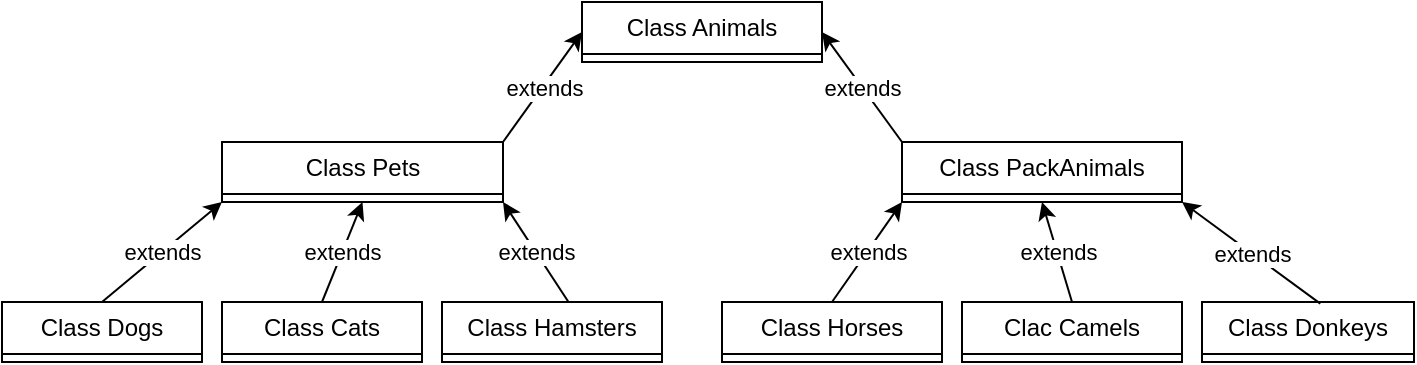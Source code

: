 <mxfile version="21.6.1" type="device">
  <diagram name="Страница 1" id="QSGzHyAYKuUXV2G_H49C">
    <mxGraphModel dx="789" dy="531" grid="1" gridSize="10" guides="1" tooltips="1" connect="1" arrows="1" fold="1" page="1" pageScale="1" pageWidth="827" pageHeight="1169" math="0" shadow="0">
      <root>
        <mxCell id="0" />
        <mxCell id="1" parent="0" />
        <mxCell id="NiwL2CPSK8L10QNwkiNm-19" value="" style="endArrow=classic;html=1;rounded=0;exitX=0.575;exitY=0;exitDx=0;exitDy=0;entryX=1;entryY=1;entryDx=0;entryDy=0;exitPerimeter=0;" parent="1" source="NiwL2CPSK8L10QNwkiNm-60" target="NiwL2CPSK8L10QNwkiNm-39" edge="1">
          <mxGeometry relative="1" as="geometry">
            <mxPoint x="399" y="253" as="sourcePoint" />
            <mxPoint x="357" y="201" as="targetPoint" />
          </mxGeometry>
        </mxCell>
        <mxCell id="NiwL2CPSK8L10QNwkiNm-20" value="extends" style="edgeLabel;resizable=0;html=1;align=center;verticalAlign=middle;" parent="NiwL2CPSK8L10QNwkiNm-19" connectable="0" vertex="1">
          <mxGeometry relative="1" as="geometry" />
        </mxCell>
        <mxCell id="NiwL2CPSK8L10QNwkiNm-21" value="" style="endArrow=classic;html=1;rounded=0;entryX=0.5;entryY=1;entryDx=0;entryDy=0;exitX=0.5;exitY=0;exitDx=0;exitDy=0;" parent="1" source="NiwL2CPSK8L10QNwkiNm-64" target="NiwL2CPSK8L10QNwkiNm-39" edge="1">
          <mxGeometry relative="1" as="geometry">
            <mxPoint x="280" y="260" as="sourcePoint" />
            <mxPoint x="297" y="201" as="targetPoint" />
          </mxGeometry>
        </mxCell>
        <mxCell id="NiwL2CPSK8L10QNwkiNm-22" value="extends" style="edgeLabel;resizable=0;html=1;align=center;verticalAlign=middle;" parent="NiwL2CPSK8L10QNwkiNm-21" connectable="0" vertex="1">
          <mxGeometry relative="1" as="geometry" />
        </mxCell>
        <mxCell id="NiwL2CPSK8L10QNwkiNm-23" value="" style="endArrow=classic;html=1;rounded=0;exitX=0.5;exitY=0;exitDx=0;exitDy=0;entryX=0;entryY=1;entryDx=0;entryDy=0;" parent="1" source="NiwL2CPSK8L10QNwkiNm-52" target="NiwL2CPSK8L10QNwkiNm-39" edge="1">
          <mxGeometry relative="1" as="geometry">
            <mxPoint x="197" y="253" as="sourcePoint" />
            <mxPoint x="237" y="201" as="targetPoint" />
          </mxGeometry>
        </mxCell>
        <mxCell id="NiwL2CPSK8L10QNwkiNm-24" value="extends" style="edgeLabel;resizable=0;html=1;align=center;verticalAlign=middle;" parent="NiwL2CPSK8L10QNwkiNm-23" connectable="0" vertex="1">
          <mxGeometry relative="1" as="geometry" />
        </mxCell>
        <mxCell id="NiwL2CPSK8L10QNwkiNm-25" value="" style="endArrow=classic;html=1;rounded=0;exitX=0.5;exitY=0;exitDx=0;exitDy=0;entryX=0;entryY=1;entryDx=0;entryDy=0;" parent="1" source="NiwL2CPSK8L10QNwkiNm-69" target="NiwL2CPSK8L10QNwkiNm-48" edge="1">
          <mxGeometry relative="1" as="geometry">
            <mxPoint x="519.5" y="252" as="sourcePoint" />
            <mxPoint x="561" y="200" as="targetPoint" />
          </mxGeometry>
        </mxCell>
        <mxCell id="NiwL2CPSK8L10QNwkiNm-26" value="extends" style="edgeLabel;resizable=0;html=1;align=center;verticalAlign=middle;" parent="NiwL2CPSK8L10QNwkiNm-25" connectable="0" vertex="1">
          <mxGeometry relative="1" as="geometry" />
        </mxCell>
        <mxCell id="NiwL2CPSK8L10QNwkiNm-27" value="" style="endArrow=classic;html=1;rounded=0;exitX=0.5;exitY=0;exitDx=0;exitDy=0;entryX=0.5;entryY=1;entryDx=0;entryDy=0;" parent="1" source="NiwL2CPSK8L10QNwkiNm-73" target="NiwL2CPSK8L10QNwkiNm-48" edge="1">
          <mxGeometry relative="1" as="geometry">
            <mxPoint x="620.5" y="252" as="sourcePoint" />
            <mxPoint x="621" y="200" as="targetPoint" />
          </mxGeometry>
        </mxCell>
        <mxCell id="NiwL2CPSK8L10QNwkiNm-28" value="extends" style="edgeLabel;resizable=0;html=1;align=center;verticalAlign=middle;" parent="NiwL2CPSK8L10QNwkiNm-27" connectable="0" vertex="1">
          <mxGeometry relative="1" as="geometry" />
        </mxCell>
        <mxCell id="NiwL2CPSK8L10QNwkiNm-31" value="" style="endArrow=classic;html=1;rounded=0;entryX=0;entryY=0.5;entryDx=0;entryDy=0;exitX=1;exitY=0;exitDx=0;exitDy=0;" parent="1" source="NiwL2CPSK8L10QNwkiNm-39" target="NiwL2CPSK8L10QNwkiNm-35" edge="1">
          <mxGeometry relative="1" as="geometry">
            <mxPoint x="260" y="90" as="sourcePoint" />
            <mxPoint x="400" y="101" as="targetPoint" />
          </mxGeometry>
        </mxCell>
        <mxCell id="NiwL2CPSK8L10QNwkiNm-32" value="extends" style="edgeLabel;resizable=0;html=1;align=center;verticalAlign=middle;" parent="NiwL2CPSK8L10QNwkiNm-31" connectable="0" vertex="1">
          <mxGeometry relative="1" as="geometry" />
        </mxCell>
        <mxCell id="NiwL2CPSK8L10QNwkiNm-33" value="" style="endArrow=classic;html=1;rounded=0;entryX=1;entryY=0.5;entryDx=0;entryDy=0;exitX=0;exitY=0;exitDx=0;exitDy=0;" parent="1" source="NiwL2CPSK8L10QNwkiNm-48" target="NiwL2CPSK8L10QNwkiNm-35" edge="1">
          <mxGeometry relative="1" as="geometry">
            <mxPoint x="650" y="90" as="sourcePoint" />
            <mxPoint x="520" y="101" as="targetPoint" />
          </mxGeometry>
        </mxCell>
        <mxCell id="NiwL2CPSK8L10QNwkiNm-34" value="extends" style="edgeLabel;resizable=0;html=1;align=center;verticalAlign=middle;" parent="NiwL2CPSK8L10QNwkiNm-33" connectable="0" vertex="1">
          <mxGeometry relative="1" as="geometry" />
        </mxCell>
        <mxCell id="NiwL2CPSK8L10QNwkiNm-35" value="Class Animals" style="swimlane;fontStyle=0;childLayout=stackLayout;horizontal=1;startSize=26;fillColor=none;horizontalStack=0;resizeParent=1;resizeParentMax=0;resizeLast=0;collapsible=1;marginBottom=0;whiteSpace=wrap;html=1;" parent="1" vertex="1" collapsed="1">
          <mxGeometry x="400" y="50" width="120" height="30" as="geometry">
            <mxRectangle x="400" y="50" width="110" height="102" as="alternateBounds" />
          </mxGeometry>
        </mxCell>
        <mxCell id="NiwL2CPSK8L10QNwkiNm-36" value="id: int" style="text;strokeColor=none;fillColor=none;align=left;verticalAlign=top;spacingLeft=4;spacingRight=4;overflow=hidden;rotatable=0;points=[[0,0.5],[1,0.5]];portConstraint=eastwest;whiteSpace=wrap;html=1;" parent="NiwL2CPSK8L10QNwkiNm-35" vertex="1">
          <mxGeometry y="26" width="110" height="24" as="geometry" />
        </mxCell>
        <mxCell id="NiwL2CPSK8L10QNwkiNm-37" value="birthdate: String" style="text;strokeColor=none;fillColor=none;align=left;verticalAlign=top;spacingLeft=4;spacingRight=4;overflow=hidden;rotatable=0;points=[[0,0.5],[1,0.5]];portConstraint=eastwest;whiteSpace=wrap;html=1;" parent="NiwL2CPSK8L10QNwkiNm-35" vertex="1">
          <mxGeometry y="50" width="110" height="26" as="geometry" />
        </mxCell>
        <mxCell id="NiwL2CPSK8L10QNwkiNm-38" value="name: String" style="text;strokeColor=none;fillColor=none;align=left;verticalAlign=top;spacingLeft=4;spacingRight=4;overflow=hidden;rotatable=0;points=[[0,0.5],[1,0.5]];portConstraint=eastwest;whiteSpace=wrap;html=1;" parent="NiwL2CPSK8L10QNwkiNm-35" vertex="1">
          <mxGeometry y="76" width="110" height="26" as="geometry" />
        </mxCell>
        <mxCell id="NiwL2CPSK8L10QNwkiNm-39" value="Class Pets" style="swimlane;fontStyle=0;childLayout=stackLayout;horizontal=1;startSize=26;fillColor=none;horizontalStack=0;resizeParent=1;resizeParentMax=0;resizeLast=0;collapsible=1;marginBottom=0;whiteSpace=wrap;html=1;" parent="1" vertex="1" collapsed="1">
          <mxGeometry x="220" y="120" width="140.5" height="30" as="geometry">
            <mxRectangle x="220" y="120" width="140" height="52" as="alternateBounds" />
          </mxGeometry>
        </mxCell>
        <mxCell id="NiwL2CPSK8L10QNwkiNm-40" value="breed; String" style="text;strokeColor=none;fillColor=none;align=left;verticalAlign=top;spacingLeft=4;spacingRight=4;overflow=hidden;rotatable=0;points=[[0,0.5],[1,0.5]];portConstraint=eastwest;whiteSpace=wrap;html=1;" parent="NiwL2CPSK8L10QNwkiNm-39" vertex="1">
          <mxGeometry y="26" width="140" height="26" as="geometry" />
        </mxCell>
        <mxCell id="NiwL2CPSK8L10QNwkiNm-48" value="Class PackAnimals" style="swimlane;fontStyle=0;childLayout=stackLayout;horizontal=1;startSize=26;fillColor=none;horizontalStack=0;resizeParent=1;resizeParentMax=0;resizeLast=0;collapsible=1;marginBottom=0;whiteSpace=wrap;html=1;" parent="1" vertex="1" collapsed="1">
          <mxGeometry x="560" y="120" width="140" height="30" as="geometry">
            <mxRectangle x="560" y="120" width="140" height="52" as="alternateBounds" />
          </mxGeometry>
        </mxCell>
        <mxCell id="NiwL2CPSK8L10QNwkiNm-49" value="loadCapacity: int" style="text;strokeColor=none;fillColor=none;align=left;verticalAlign=top;spacingLeft=4;spacingRight=4;overflow=hidden;rotatable=0;points=[[0,0.5],[1,0.5]];portConstraint=eastwest;whiteSpace=wrap;html=1;" parent="NiwL2CPSK8L10QNwkiNm-48" vertex="1">
          <mxGeometry y="26" width="140" height="26" as="geometry" />
        </mxCell>
        <mxCell id="NiwL2CPSK8L10QNwkiNm-52" value="Class Dogs" style="swimlane;fontStyle=0;childLayout=stackLayout;horizontal=1;startSize=26;fillColor=none;horizontalStack=0;resizeParent=1;resizeParentMax=0;resizeLast=0;collapsible=1;marginBottom=0;whiteSpace=wrap;html=1;" parent="1" vertex="1" collapsed="1">
          <mxGeometry x="110" y="200" width="100" height="30" as="geometry">
            <mxRectangle x="197" y="340" width="140" height="104" as="alternateBounds" />
          </mxGeometry>
        </mxCell>
        <mxCell id="NiwL2CPSK8L10QNwkiNm-53" value="+ field: type" style="text;strokeColor=none;fillColor=none;align=left;verticalAlign=top;spacingLeft=4;spacingRight=4;overflow=hidden;rotatable=0;points=[[0,0.5],[1,0.5]];portConstraint=eastwest;whiteSpace=wrap;html=1;" parent="NiwL2CPSK8L10QNwkiNm-52" vertex="1">
          <mxGeometry y="26" width="140" height="26" as="geometry" />
        </mxCell>
        <mxCell id="NiwL2CPSK8L10QNwkiNm-54" value="+ field: type" style="text;strokeColor=none;fillColor=none;align=left;verticalAlign=top;spacingLeft=4;spacingRight=4;overflow=hidden;rotatable=0;points=[[0,0.5],[1,0.5]];portConstraint=eastwest;whiteSpace=wrap;html=1;" parent="NiwL2CPSK8L10QNwkiNm-52" vertex="1">
          <mxGeometry y="52" width="140" height="26" as="geometry" />
        </mxCell>
        <mxCell id="NiwL2CPSK8L10QNwkiNm-55" value="+ field: type" style="text;strokeColor=none;fillColor=none;align=left;verticalAlign=top;spacingLeft=4;spacingRight=4;overflow=hidden;rotatable=0;points=[[0,0.5],[1,0.5]];portConstraint=eastwest;whiteSpace=wrap;html=1;" parent="NiwL2CPSK8L10QNwkiNm-52" vertex="1">
          <mxGeometry y="78" width="140" height="26" as="geometry" />
        </mxCell>
        <mxCell id="NiwL2CPSK8L10QNwkiNm-60" value="Class Hamsters" style="swimlane;fontStyle=0;childLayout=stackLayout;horizontal=1;startSize=26;fillColor=none;horizontalStack=0;resizeParent=1;resizeParentMax=0;resizeLast=0;collapsible=1;marginBottom=0;whiteSpace=wrap;html=1;" parent="1" vertex="1" collapsed="1">
          <mxGeometry x="330" y="200" width="110" height="30" as="geometry">
            <mxRectangle x="420" y="140" width="140" height="104" as="alternateBounds" />
          </mxGeometry>
        </mxCell>
        <mxCell id="NiwL2CPSK8L10QNwkiNm-61" value="+ field: type" style="text;strokeColor=none;fillColor=none;align=left;verticalAlign=top;spacingLeft=4;spacingRight=4;overflow=hidden;rotatable=0;points=[[0,0.5],[1,0.5]];portConstraint=eastwest;whiteSpace=wrap;html=1;" parent="NiwL2CPSK8L10QNwkiNm-60" vertex="1">
          <mxGeometry y="26" width="140" height="26" as="geometry" />
        </mxCell>
        <mxCell id="NiwL2CPSK8L10QNwkiNm-62" value="+ field: type" style="text;strokeColor=none;fillColor=none;align=left;verticalAlign=top;spacingLeft=4;spacingRight=4;overflow=hidden;rotatable=0;points=[[0,0.5],[1,0.5]];portConstraint=eastwest;whiteSpace=wrap;html=1;" parent="NiwL2CPSK8L10QNwkiNm-60" vertex="1">
          <mxGeometry y="52" width="140" height="26" as="geometry" />
        </mxCell>
        <mxCell id="NiwL2CPSK8L10QNwkiNm-63" value="+ field: type" style="text;strokeColor=none;fillColor=none;align=left;verticalAlign=top;spacingLeft=4;spacingRight=4;overflow=hidden;rotatable=0;points=[[0,0.5],[1,0.5]];portConstraint=eastwest;whiteSpace=wrap;html=1;" parent="NiwL2CPSK8L10QNwkiNm-60" vertex="1">
          <mxGeometry y="78" width="140" height="26" as="geometry" />
        </mxCell>
        <mxCell id="NiwL2CPSK8L10QNwkiNm-64" value="Class Cats" style="swimlane;fontStyle=0;childLayout=stackLayout;horizontal=1;startSize=26;fillColor=none;horizontalStack=0;resizeParent=1;resizeParentMax=0;resizeLast=0;collapsible=1;marginBottom=0;whiteSpace=wrap;html=1;" parent="1" vertex="1" collapsed="1">
          <mxGeometry x="220" y="200" width="100" height="30" as="geometry">
            <mxRectangle x="220" y="330" width="140" height="104" as="alternateBounds" />
          </mxGeometry>
        </mxCell>
        <mxCell id="NiwL2CPSK8L10QNwkiNm-65" value="+ field: type" style="text;strokeColor=none;fillColor=none;align=left;verticalAlign=top;spacingLeft=4;spacingRight=4;overflow=hidden;rotatable=0;points=[[0,0.5],[1,0.5]];portConstraint=eastwest;whiteSpace=wrap;html=1;" parent="NiwL2CPSK8L10QNwkiNm-64" vertex="1">
          <mxGeometry y="26" width="140" height="26" as="geometry" />
        </mxCell>
        <mxCell id="NiwL2CPSK8L10QNwkiNm-66" value="+ field: type" style="text;strokeColor=none;fillColor=none;align=left;verticalAlign=top;spacingLeft=4;spacingRight=4;overflow=hidden;rotatable=0;points=[[0,0.5],[1,0.5]];portConstraint=eastwest;whiteSpace=wrap;html=1;" parent="NiwL2CPSK8L10QNwkiNm-64" vertex="1">
          <mxGeometry y="52" width="140" height="26" as="geometry" />
        </mxCell>
        <mxCell id="NiwL2CPSK8L10QNwkiNm-67" value="+ field: type" style="text;strokeColor=none;fillColor=none;align=left;verticalAlign=top;spacingLeft=4;spacingRight=4;overflow=hidden;rotatable=0;points=[[0,0.5],[1,0.5]];portConstraint=eastwest;whiteSpace=wrap;html=1;" parent="NiwL2CPSK8L10QNwkiNm-64" vertex="1">
          <mxGeometry y="78" width="140" height="26" as="geometry" />
        </mxCell>
        <mxCell id="NiwL2CPSK8L10QNwkiNm-69" value="Class&amp;nbsp;Horses" style="swimlane;fontStyle=0;childLayout=stackLayout;horizontal=1;startSize=26;fillColor=none;horizontalStack=0;resizeParent=1;resizeParentMax=0;resizeLast=0;collapsible=1;marginBottom=0;whiteSpace=wrap;html=1;" parent="1" vertex="1" collapsed="1">
          <mxGeometry x="470" y="200" width="110" height="30" as="geometry">
            <mxRectangle x="310" y="330" width="140" height="104" as="alternateBounds" />
          </mxGeometry>
        </mxCell>
        <mxCell id="NiwL2CPSK8L10QNwkiNm-70" value="+ field: type" style="text;strokeColor=none;fillColor=none;align=left;verticalAlign=top;spacingLeft=4;spacingRight=4;overflow=hidden;rotatable=0;points=[[0,0.5],[1,0.5]];portConstraint=eastwest;whiteSpace=wrap;html=1;" parent="NiwL2CPSK8L10QNwkiNm-69" vertex="1">
          <mxGeometry y="26" width="140" height="26" as="geometry" />
        </mxCell>
        <mxCell id="NiwL2CPSK8L10QNwkiNm-71" value="+ field: type" style="text;strokeColor=none;fillColor=none;align=left;verticalAlign=top;spacingLeft=4;spacingRight=4;overflow=hidden;rotatable=0;points=[[0,0.5],[1,0.5]];portConstraint=eastwest;whiteSpace=wrap;html=1;" parent="NiwL2CPSK8L10QNwkiNm-69" vertex="1">
          <mxGeometry y="52" width="140" height="26" as="geometry" />
        </mxCell>
        <mxCell id="NiwL2CPSK8L10QNwkiNm-72" value="+ field: type" style="text;strokeColor=none;fillColor=none;align=left;verticalAlign=top;spacingLeft=4;spacingRight=4;overflow=hidden;rotatable=0;points=[[0,0.5],[1,0.5]];portConstraint=eastwest;whiteSpace=wrap;html=1;" parent="NiwL2CPSK8L10QNwkiNm-69" vertex="1">
          <mxGeometry y="78" width="140" height="26" as="geometry" />
        </mxCell>
        <mxCell id="NiwL2CPSK8L10QNwkiNm-77" value="Class Donkeys" style="swimlane;fontStyle=0;childLayout=stackLayout;horizontal=1;startSize=26;fillColor=none;horizontalStack=0;resizeParent=1;resizeParentMax=0;resizeLast=0;collapsible=1;marginBottom=0;whiteSpace=wrap;html=1;" parent="1" vertex="1" collapsed="1">
          <mxGeometry x="710" y="200" width="106" height="30" as="geometry">
            <mxRectangle x="250" y="350" width="140" height="104" as="alternateBounds" />
          </mxGeometry>
        </mxCell>
        <mxCell id="NiwL2CPSK8L10QNwkiNm-78" value="+ field: type" style="text;strokeColor=none;fillColor=none;align=left;verticalAlign=top;spacingLeft=4;spacingRight=4;overflow=hidden;rotatable=0;points=[[0,0.5],[1,0.5]];portConstraint=eastwest;whiteSpace=wrap;html=1;" parent="NiwL2CPSK8L10QNwkiNm-77" vertex="1">
          <mxGeometry y="26" width="140" height="26" as="geometry" />
        </mxCell>
        <mxCell id="NiwL2CPSK8L10QNwkiNm-79" value="+ field: type" style="text;strokeColor=none;fillColor=none;align=left;verticalAlign=top;spacingLeft=4;spacingRight=4;overflow=hidden;rotatable=0;points=[[0,0.5],[1,0.5]];portConstraint=eastwest;whiteSpace=wrap;html=1;" parent="NiwL2CPSK8L10QNwkiNm-77" vertex="1">
          <mxGeometry y="52" width="140" height="26" as="geometry" />
        </mxCell>
        <mxCell id="NiwL2CPSK8L10QNwkiNm-80" value="+ field: type" style="text;strokeColor=none;fillColor=none;align=left;verticalAlign=top;spacingLeft=4;spacingRight=4;overflow=hidden;rotatable=0;points=[[0,0.5],[1,0.5]];portConstraint=eastwest;whiteSpace=wrap;html=1;" parent="NiwL2CPSK8L10QNwkiNm-77" vertex="1">
          <mxGeometry y="78" width="140" height="26" as="geometry" />
        </mxCell>
        <mxCell id="NiwL2CPSK8L10QNwkiNm-81" value="" style="endArrow=classic;html=1;rounded=0;exitX=0.558;exitY=0.027;exitDx=0;exitDy=0;entryX=1;entryY=1;entryDx=0;entryDy=0;exitPerimeter=0;" parent="1" source="NiwL2CPSK8L10QNwkiNm-77" target="NiwL2CPSK8L10QNwkiNm-48" edge="1">
          <mxGeometry relative="1" as="geometry">
            <mxPoint x="721.5" y="251" as="sourcePoint" />
            <mxPoint x="680.5" y="200" as="targetPoint" />
          </mxGeometry>
        </mxCell>
        <mxCell id="NiwL2CPSK8L10QNwkiNm-82" value="extends" style="edgeLabel;resizable=0;html=1;align=center;verticalAlign=middle;" parent="NiwL2CPSK8L10QNwkiNm-81" connectable="0" vertex="1">
          <mxGeometry relative="1" as="geometry" />
        </mxCell>
        <mxCell id="NiwL2CPSK8L10QNwkiNm-73" value="Clac Camels" style="swimlane;fontStyle=0;childLayout=stackLayout;horizontal=1;startSize=26;fillColor=none;horizontalStack=0;resizeParent=1;resizeParentMax=0;resizeLast=0;collapsible=1;marginBottom=0;whiteSpace=wrap;html=1;" parent="1" vertex="1" collapsed="1">
          <mxGeometry x="590" y="200" width="110" height="30" as="geometry">
            <mxRectangle x="230" y="340" width="140" height="104" as="alternateBounds" />
          </mxGeometry>
        </mxCell>
        <mxCell id="NiwL2CPSK8L10QNwkiNm-74" value="+ field: type" style="text;strokeColor=none;fillColor=none;align=left;verticalAlign=top;spacingLeft=4;spacingRight=4;overflow=hidden;rotatable=0;points=[[0,0.5],[1,0.5]];portConstraint=eastwest;whiteSpace=wrap;html=1;" parent="NiwL2CPSK8L10QNwkiNm-73" vertex="1">
          <mxGeometry y="26" width="140" height="26" as="geometry" />
        </mxCell>
        <mxCell id="NiwL2CPSK8L10QNwkiNm-75" value="+ field: type" style="text;strokeColor=none;fillColor=none;align=left;verticalAlign=top;spacingLeft=4;spacingRight=4;overflow=hidden;rotatable=0;points=[[0,0.5],[1,0.5]];portConstraint=eastwest;whiteSpace=wrap;html=1;" parent="NiwL2CPSK8L10QNwkiNm-73" vertex="1">
          <mxGeometry y="52" width="140" height="26" as="geometry" />
        </mxCell>
        <mxCell id="NiwL2CPSK8L10QNwkiNm-76" value="+ field: type" style="text;strokeColor=none;fillColor=none;align=left;verticalAlign=top;spacingLeft=4;spacingRight=4;overflow=hidden;rotatable=0;points=[[0,0.5],[1,0.5]];portConstraint=eastwest;whiteSpace=wrap;html=1;" parent="NiwL2CPSK8L10QNwkiNm-73" vertex="1">
          <mxGeometry y="78" width="140" height="26" as="geometry" />
        </mxCell>
      </root>
    </mxGraphModel>
  </diagram>
</mxfile>

